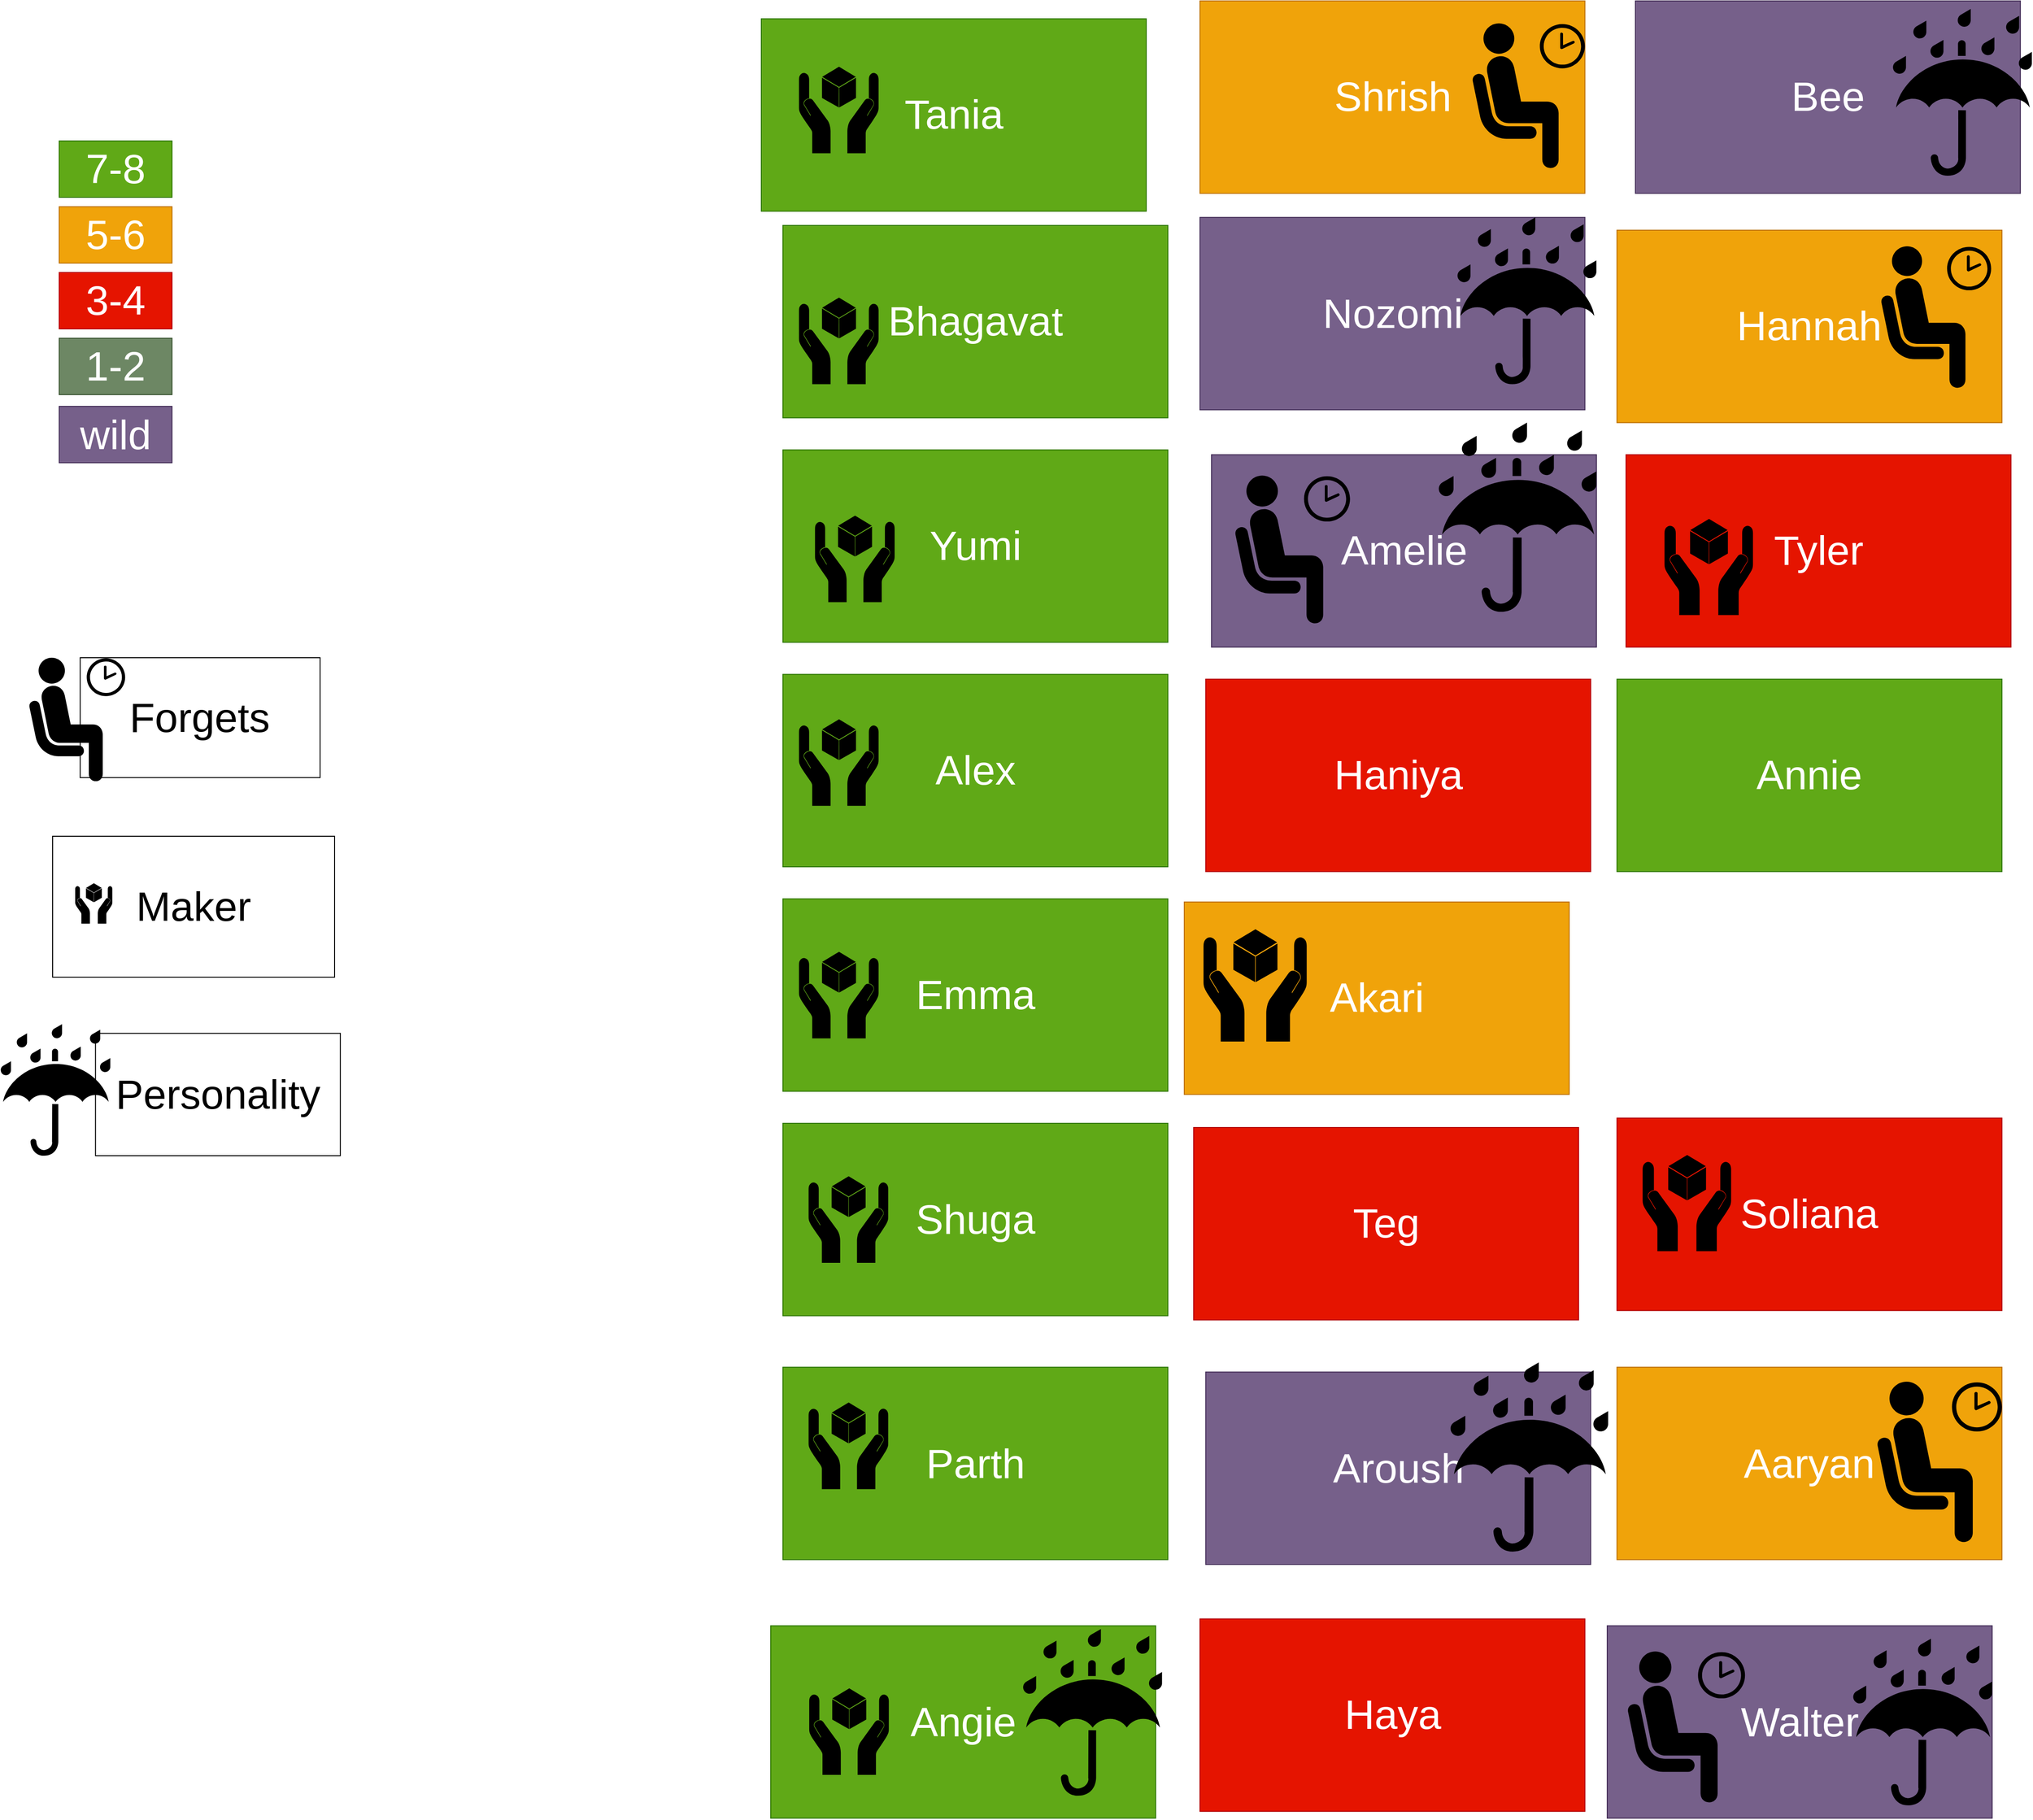 <mxfile compressed="true" version="14.2.2" type="github"><diagram id="s_-eThFUBS0oR-uJmv-d" name="Page-1"><mxGraphModel dx="5787" dy="3087" grid="1" gridSize="10" guides="1" tooltips="1" connect="1" arrows="1" fold="1" page="1" pageScale="1" pageWidth="3300" pageHeight="2339" math="0" shadow="0"><root><mxCell id="0"/><mxCell id="1" parent="0"/><mxCell id="NkzBu5EcOkuSQL3rG8vL-12" value="7-8" style="rounded=0;whiteSpace=wrap;html=1;fillColor=#60a917;strokeColor=#2D7600;fontColor=#ffffff;fontSize=44;" parent="1" vertex="1"><mxGeometry x="223" y="250" width="120" height="60" as="geometry"/></mxCell><mxCell id="NkzBu5EcOkuSQL3rG8vL-13" value="5-6" style="rounded=0;whiteSpace=wrap;html=1;fillColor=#f0a30a;strokeColor=#BD7000;fontColor=#ffffff;fontSize=44;" parent="1" vertex="1"><mxGeometry x="223" y="320" width="120" height="60" as="geometry"/></mxCell><mxCell id="NkzBu5EcOkuSQL3rG8vL-14" value="3-4" style="rounded=0;whiteSpace=wrap;html=1;fillColor=#e51400;strokeColor=#B20000;fontColor=#ffffff;fontSize=44;" parent="1" vertex="1"><mxGeometry x="223" y="390" width="120" height="60" as="geometry"/></mxCell><mxCell id="NkzBu5EcOkuSQL3rG8vL-15" value="1-2" style="rounded=0;whiteSpace=wrap;html=1;fillColor=#6d8764;strokeColor=#3A5431;fontColor=#ffffff;fontSize=44;" parent="1" vertex="1"><mxGeometry x="223" y="460" width="120" height="60" as="geometry"/></mxCell><mxCell id="NkzBu5EcOkuSQL3rG8vL-16" value="wild" style="rounded=0;whiteSpace=wrap;html=1;fillColor=#76608a;strokeColor=#432D57;fontColor=#ffffff;fontSize=44;" parent="1" vertex="1"><mxGeometry x="223" y="532.5" width="120" height="60" as="geometry"/></mxCell><mxCell id="NkzBu5EcOkuSQL3rG8vL-40" value="" style="group;fontSize=44;" parent="1" vertex="1" connectable="0"><mxGeometry x="190" y="1190" width="332.1" height="140" as="geometry"/></mxCell><mxCell id="NkzBu5EcOkuSQL3rG8vL-41" value="Personality" style="rounded=0;whiteSpace=wrap;html=1;fontSize=44;" parent="NkzBu5EcOkuSQL3rG8vL-40" vertex="1"><mxGeometry x="71.629" y="9.767" width="260.471" height="130.233" as="geometry"/></mxCell><mxCell id="NkzBu5EcOkuSQL3rG8vL-42" value="" style="shape=mxgraph.signs.safety.keep_dry;html=1;pointerEvents=1;fillColor=#000000;strokeColor=none;verticalLabelPosition=bottom;verticalAlign=top;align=center;fontSize=44;" parent="NkzBu5EcOkuSQL3rG8vL-40" vertex="1"><mxGeometry x="-30" width="117.385" height="140" as="geometry"/></mxCell><mxCell id="NkzBu5EcOkuSQL3rG8vL-43" value="" style="group;fontSize=44;" parent="1" vertex="1" connectable="0"><mxGeometry x="190" y="800" width="310.54" height="134" as="geometry"/></mxCell><mxCell id="NkzBu5EcOkuSQL3rG8vL-44" value="Forgets" style="rounded=0;whiteSpace=wrap;html=1;fontSize=44;" parent="NkzBu5EcOkuSQL3rG8vL-43" vertex="1"><mxGeometry x="55.302" width="255.238" height="127.619" as="geometry"/></mxCell><mxCell id="NkzBu5EcOkuSQL3rG8vL-45" value="" style="shape=mxgraph.signs.people.waiting_room_1;html=1;pointerEvents=1;fillColor=#000000;strokeColor=none;verticalLabelPosition=bottom;verticalAlign=top;align=center;fontSize=44;" parent="NkzBu5EcOkuSQL3rG8vL-43" vertex="1"><mxGeometry width="103.18" height="134" as="geometry"/></mxCell><mxCell id="NkzBu5EcOkuSQL3rG8vL-52" value="" style="group;fontSize=44;" parent="1" vertex="1" connectable="0"><mxGeometry x="190" y="990" width="326" height="150" as="geometry"/></mxCell><mxCell id="NkzBu5EcOkuSQL3rG8vL-53" value="Maker" style="rounded=0;whiteSpace=wrap;html=1;fontSize=44;" parent="NkzBu5EcOkuSQL3rG8vL-52" vertex="1"><mxGeometry x="26" width="300" height="150" as="geometry"/></mxCell><mxCell id="NkzBu5EcOkuSQL3rG8vL-54" value="" style="shape=mxgraph.signs.safety.handle_with_care;html=1;pointerEvents=1;fillColor=#000000;strokeColor=none;verticalLabelPosition=bottom;verticalAlign=top;align=center;fontSize=44;" parent="NkzBu5EcOkuSQL3rG8vL-52" vertex="1"><mxGeometry x="50" y="50" width="39.53" height="43" as="geometry"/></mxCell><mxCell id="NkzBu5EcOkuSQL3rG8vL-76" value="Haya" style="rounded=0;whiteSpace=wrap;html=1;fillColor=#e51400;strokeColor=#B20000;fontColor=#ffffff;fontSize=44;" parent="1" vertex="1"><mxGeometry x="1436.688" y="1823.041" width="409.558" height="204.779" as="geometry"/></mxCell><mxCell id="NkzBu5EcOkuSQL3rG8vL-81" value="Haniya" style="rounded=0;whiteSpace=wrap;html=1;fillColor=#e51400;strokeColor=#B20000;fontColor=#ffffff;fontSize=44;" parent="1" vertex="1"><mxGeometry x="1442.832" y="822.847" width="409.558" height="204.779" as="geometry"/></mxCell><mxCell id="NkzBu5EcOkuSQL3rG8vL-82" value="Annie" style="rounded=0;whiteSpace=wrap;html=1;fillColor=#60a917;strokeColor=#2D7600;fontColor=#ffffff;fontSize=44;" parent="1" vertex="1"><mxGeometry x="1880.377" y="822.847" width="409.558" height="204.779" as="geometry"/></mxCell><mxCell id="NkzBu5EcOkuSQL3rG8vL-83" value="Teg" style="rounded=0;whiteSpace=wrap;html=1;fillColor=#e51400;strokeColor=#B20000;fontColor=#ffffff;fontSize=44;" parent="1" vertex="1"><mxGeometry x="1429.997" y="1300.001" width="409.558" height="204.779" as="geometry"/></mxCell><mxCell id="NkzBu5EcOkuSQL3rG8vL-84" value="" style="group;fontSize=44;" parent="1" vertex="1" connectable="0"><mxGeometry x="1870.002" y="1830.287" width="409.558" height="204.779" as="geometry"/></mxCell><mxCell id="NkzBu5EcOkuSQL3rG8vL-85" value="Walter" style="rounded=0;whiteSpace=wrap;html=1;fillColor=#76608a;strokeColor=#432D57;fontColor=#ffffff;fontSize=44;" parent="NkzBu5EcOkuSQL3rG8vL-84" vertex="1"><mxGeometry width="409.558" height="204.779" as="geometry"/></mxCell><mxCell id="NkzBu5EcOkuSQL3rG8vL-86" value="" style="group;fontSize=44;" parent="NkzBu5EcOkuSQL3rG8vL-84" vertex="1" connectable="0"><mxGeometry x="20.478" y="13.652" width="389.081" height="177.475" as="geometry"/></mxCell><mxCell id="NkzBu5EcOkuSQL3rG8vL-87" value="" style="shape=mxgraph.signs.safety.keep_dry;html=1;pointerEvents=1;fillColor=#000000;strokeColor=none;verticalLabelPosition=bottom;verticalAlign=top;align=center;fontSize=44;" parent="NkzBu5EcOkuSQL3rG8vL-86" vertex="1"><mxGeometry x="240.274" width="148.806" height="177.475" as="geometry"/></mxCell><mxCell id="NkzBu5EcOkuSQL3rG8vL-88" value="" style="shape=mxgraph.signs.people.waiting_room_1;html=1;pointerEvents=1;fillColor=#000000;strokeColor=none;verticalLabelPosition=bottom;verticalAlign=top;align=center;fontSize=44;" parent="NkzBu5EcOkuSQL3rG8vL-86" vertex="1"><mxGeometry y="13.652" width="126.144" height="163.823" as="geometry"/></mxCell><mxCell id="NkzBu5EcOkuSQL3rG8vL-89" value="" style="group;fontSize=44;" parent="1" vertex="1" connectable="0"><mxGeometry x="1436.688" y="331.377" width="421.845" height="204.779" as="geometry"/></mxCell><mxCell id="NkzBu5EcOkuSQL3rG8vL-90" value="Nozomi" style="rounded=0;whiteSpace=wrap;html=1;fillColor=#76608a;strokeColor=#432D57;fontColor=#ffffff;fontSize=44;" parent="NkzBu5EcOkuSQL3rG8vL-89" vertex="1"><mxGeometry width="409.558" height="204.779" as="geometry"/></mxCell><mxCell id="NkzBu5EcOkuSQL3rG8vL-91" value="" style="shape=mxgraph.signs.safety.keep_dry;html=1;pointerEvents=1;fillColor=#000000;strokeColor=none;verticalLabelPosition=bottom;verticalAlign=top;align=center;fontSize=44;" parent="NkzBu5EcOkuSQL3rG8vL-89" vertex="1"><mxGeometry x="273.039" width="148.806" height="177.475" as="geometry"/></mxCell><mxCell id="NkzBu5EcOkuSQL3rG8vL-92" value="" style="group;fontSize=44;" parent="1" vertex="1" connectable="0"><mxGeometry x="1900.005" y="100.999" width="421.845" height="204.779" as="geometry"/></mxCell><mxCell id="NkzBu5EcOkuSQL3rG8vL-93" value="Bee" style="rounded=0;whiteSpace=wrap;html=1;fillColor=#76608a;strokeColor=#432D57;fontColor=#ffffff;fontSize=44;" parent="NkzBu5EcOkuSQL3rG8vL-92" vertex="1"><mxGeometry width="409.558" height="204.779" as="geometry"/></mxCell><mxCell id="NkzBu5EcOkuSQL3rG8vL-94" value="" style="shape=mxgraph.signs.safety.keep_dry;html=1;pointerEvents=1;fillColor=#000000;strokeColor=none;verticalLabelPosition=bottom;verticalAlign=top;align=center;fontSize=44;" parent="NkzBu5EcOkuSQL3rG8vL-92" vertex="1"><mxGeometry x="273.039" y="8.532" width="148.806" height="177.475" as="geometry"/></mxCell><mxCell id="NkzBu5EcOkuSQL3rG8vL-95" value="" style="group;fontSize=44;" parent="1" vertex="1" connectable="0"><mxGeometry x="1448.975" y="549.808" width="409.558" height="238.909" as="geometry"/></mxCell><mxCell id="NkzBu5EcOkuSQL3rG8vL-96" value="Amelie" style="rounded=0;whiteSpace=wrap;html=1;fillColor=#76608a;strokeColor=#432D57;fontColor=#ffffff;fontSize=44;" parent="NkzBu5EcOkuSQL3rG8vL-95" vertex="1"><mxGeometry y="34.13" width="409.558" height="204.779" as="geometry"/></mxCell><mxCell id="NkzBu5EcOkuSQL3rG8vL-97" value="" style="group;fontSize=44;" parent="NkzBu5EcOkuSQL3rG8vL-95" vertex="1" connectable="0"><mxGeometry x="23.891" width="385.668" height="216.725" as="geometry"/></mxCell><mxCell id="NkzBu5EcOkuSQL3rG8vL-98" value="" style="shape=mxgraph.signs.safety.keep_dry;html=1;pointerEvents=1;fillColor=#000000;strokeColor=none;verticalLabelPosition=bottom;verticalAlign=top;align=center;fontSize=44;" parent="NkzBu5EcOkuSQL3rG8vL-97" vertex="1"><mxGeometry x="216.827" width="168.84" height="201.366" as="geometry"/></mxCell><mxCell id="NkzBu5EcOkuSQL3rG8vL-99" value="" style="shape=mxgraph.signs.people.waiting_room_1;html=1;pointerEvents=1;fillColor=#000000;strokeColor=none;verticalLabelPosition=bottom;verticalAlign=top;align=center;fontSize=44;" parent="NkzBu5EcOkuSQL3rG8vL-97" vertex="1"><mxGeometry y="56.314" width="123.516" height="160.41" as="geometry"/></mxCell><mxCell id="NkzBu5EcOkuSQL3rG8vL-100" value="" style="group;fontSize=44;" parent="1" vertex="1" connectable="0"><mxGeometry x="1442.828" y="1550.002" width="428.193" height="215.018" as="geometry"/></mxCell><mxCell id="NkzBu5EcOkuSQL3rG8vL-101" value="Aroush" style="rounded=0;whiteSpace=wrap;html=1;fillColor=#76608a;strokeColor=#432D57;fontColor=#ffffff;fontSize=44;" parent="NkzBu5EcOkuSQL3rG8vL-100" vertex="1"><mxGeometry y="10.239" width="409.558" height="204.779" as="geometry"/></mxCell><mxCell id="NkzBu5EcOkuSQL3rG8vL-102" value="" style="shape=mxgraph.signs.safety.keep_dry;html=1;pointerEvents=1;fillColor=#000000;strokeColor=none;verticalLabelPosition=bottom;verticalAlign=top;align=center;fontSize=44;" parent="NkzBu5EcOkuSQL3rG8vL-100" vertex="1"><mxGeometry x="259.387" width="168.806" height="201.366" as="geometry"/></mxCell><mxCell id="NkzBu5EcOkuSQL3rG8vL-103" value="" style="group;fontSize=44;" parent="1" vertex="1" connectable="0"><mxGeometry x="1880.372" y="345.03" width="409.558" height="204.779" as="geometry"/></mxCell><mxCell id="NkzBu5EcOkuSQL3rG8vL-104" value="Hannah" style="rounded=0;whiteSpace=wrap;html=1;fillColor=#f0a30a;strokeColor=#BD7000;fontColor=#ffffff;fontSize=44;" parent="NkzBu5EcOkuSQL3rG8vL-103" vertex="1"><mxGeometry width="409.558" height="204.779" as="geometry"/></mxCell><mxCell id="NkzBu5EcOkuSQL3rG8vL-105" value="" style="shape=mxgraph.signs.people.waiting_room_1;html=1;pointerEvents=1;fillColor=#000000;strokeColor=none;verticalLabelPosition=bottom;verticalAlign=top;align=center;fontSize=44;" parent="NkzBu5EcOkuSQL3rG8vL-103" vertex="1"><mxGeometry x="279.865" y="17.065" width="118.26" height="153.584" as="geometry"/></mxCell><mxCell id="NkzBu5EcOkuSQL3rG8vL-106" value="" style="group;fontSize=44;" parent="1" vertex="1" connectable="0"><mxGeometry x="1880.376" y="1555.12" width="409.558" height="204.779" as="geometry"/></mxCell><mxCell id="NkzBu5EcOkuSQL3rG8vL-107" value="Aaryan" style="rounded=0;whiteSpace=wrap;html=1;fillColor=#f0a30a;strokeColor=#BD7000;fontColor=#ffffff;fontSize=44;" parent="NkzBu5EcOkuSQL3rG8vL-106" vertex="1"><mxGeometry width="409.558" height="204.779" as="geometry"/></mxCell><mxCell id="NkzBu5EcOkuSQL3rG8vL-108" value="" style="shape=mxgraph.signs.people.waiting_room_1;html=1;pointerEvents=1;fillColor=#000000;strokeColor=none;verticalLabelPosition=bottom;verticalAlign=top;align=center;fontSize=44;" parent="NkzBu5EcOkuSQL3rG8vL-106" vertex="1"><mxGeometry x="275.53" y="15.358" width="134.028" height="174.062" as="geometry"/></mxCell><mxCell id="NkzBu5EcOkuSQL3rG8vL-109" value="" style="group;fontSize=44;" parent="1" vertex="1" connectable="0"><mxGeometry x="1436.688" y="101" width="409.558" height="204.779" as="geometry"/></mxCell><mxCell id="NkzBu5EcOkuSQL3rG8vL-110" value="Shrish" style="rounded=0;whiteSpace=wrap;html=1;fillColor=#f0a30a;strokeColor=#BD7000;fontColor=#ffffff;fontSize=44;" parent="NkzBu5EcOkuSQL3rG8vL-109" vertex="1"><mxGeometry width="409.558" height="204.779" as="geometry"/></mxCell><mxCell id="NkzBu5EcOkuSQL3rG8vL-111" value="" style="shape=mxgraph.signs.people.waiting_room_1;html=1;pointerEvents=1;fillColor=#000000;strokeColor=none;verticalLabelPosition=bottom;verticalAlign=top;align=center;fontSize=44;" parent="NkzBu5EcOkuSQL3rG8vL-109" vertex="1"><mxGeometry x="288.67" y="23.891" width="120.888" height="156.997" as="geometry"/></mxCell><mxCell id="NkzBu5EcOkuSQL3rG8vL-118" value="" style="group;fontSize=44;" parent="1" vertex="1" connectable="0"><mxGeometry x="993" y="1555.121" width="409.558" height="204.779" as="geometry"/></mxCell><mxCell id="NkzBu5EcOkuSQL3rG8vL-119" value="Parth" style="rounded=0;whiteSpace=wrap;html=1;fillColor=#60a917;strokeColor=#2D7600;fontColor=#ffffff;fontSize=44;" parent="NkzBu5EcOkuSQL3rG8vL-118" vertex="1"><mxGeometry width="409.558" height="204.779" as="geometry"/></mxCell><mxCell id="NkzBu5EcOkuSQL3rG8vL-120" value="" style="shape=mxgraph.signs.safety.handle_with_care;html=1;pointerEvents=1;fillColor=#000000;strokeColor=none;verticalLabelPosition=bottom;verticalAlign=top;align=center;fontSize=44;" parent="NkzBu5EcOkuSQL3rG8vL-118" vertex="1"><mxGeometry x="27.304" y="37.543" width="84.71" height="92.151" as="geometry"/></mxCell><mxCell id="NkzBu5EcOkuSQL3rG8vL-121" value="" style="group;fontSize=44;" parent="1" vertex="1" connectable="0"><mxGeometry x="1880.377" y="1289.996" width="409.558" height="204.779" as="geometry"/></mxCell><mxCell id="NkzBu5EcOkuSQL3rG8vL-122" value="Soliana" style="rounded=0;whiteSpace=wrap;html=1;fillColor=#e51400;strokeColor=#B20000;fontColor=#ffffff;fontSize=44;" parent="NkzBu5EcOkuSQL3rG8vL-121" vertex="1"><mxGeometry width="409.558" height="204.779" as="geometry"/></mxCell><mxCell id="NkzBu5EcOkuSQL3rG8vL-123" value="" style="shape=mxgraph.signs.safety.handle_with_care;html=1;pointerEvents=1;fillColor=#000000;strokeColor=none;verticalLabelPosition=bottom;verticalAlign=top;align=center;fontSize=44;" parent="NkzBu5EcOkuSQL3rG8vL-121" vertex="1"><mxGeometry x="27.304" y="39.249" width="94.13" height="102.39" as="geometry"/></mxCell><mxCell id="NkzBu5EcOkuSQL3rG8vL-124" value="" style="group;fontSize=44;" parent="1" vertex="1" connectable="0"><mxGeometry x="1889.996" y="583.941" width="409.558" height="204.779" as="geometry"/></mxCell><mxCell id="NkzBu5EcOkuSQL3rG8vL-125" value="Tyler" style="rounded=0;whiteSpace=wrap;html=1;fillColor=#e51400;strokeColor=#B20000;fontColor=#ffffff;fontSize=44;" parent="NkzBu5EcOkuSQL3rG8vL-124" vertex="1"><mxGeometry width="409.558" height="204.779" as="geometry"/></mxCell><mxCell id="NkzBu5EcOkuSQL3rG8vL-126" value="" style="shape=mxgraph.signs.safety.handle_with_care;html=1;pointerEvents=1;fillColor=#000000;strokeColor=none;verticalLabelPosition=bottom;verticalAlign=top;align=center;fontSize=44;" parent="NkzBu5EcOkuSQL3rG8vL-124" vertex="1"><mxGeometry x="40.956" y="68.26" width="94.13" height="102.39" as="geometry"/></mxCell><mxCell id="NkzBu5EcOkuSQL3rG8vL-127" value="" style="group;fontSize=44;" parent="1" vertex="1" connectable="0"><mxGeometry x="1419.998" y="1059.996" width="409.558" height="204.779" as="geometry"/></mxCell><mxCell id="NkzBu5EcOkuSQL3rG8vL-128" value="Akari" style="rounded=0;whiteSpace=wrap;html=1;fillColor=#f0a30a;strokeColor=#BD7000;fontColor=#ffffff;fontSize=44;" parent="NkzBu5EcOkuSQL3rG8vL-127" vertex="1"><mxGeometry width="409.558" height="204.779" as="geometry"/></mxCell><mxCell id="NkzBu5EcOkuSQL3rG8vL-129" value="" style="shape=mxgraph.signs.safety.handle_with_care;html=1;pointerEvents=1;fillColor=#000000;strokeColor=none;verticalLabelPosition=bottom;verticalAlign=top;align=center;fontSize=44;" parent="NkzBu5EcOkuSQL3rG8vL-127" vertex="1"><mxGeometry x="20.478" y="29.01" width="109.796" height="119.455" as="geometry"/></mxCell><mxCell id="NkzBu5EcOkuSQL3rG8vL-130" value="" style="group;fontSize=44;" parent="1" vertex="1" connectable="0"><mxGeometry x="980.003" y="1830.291" width="416.384" height="204.779" as="geometry"/></mxCell><mxCell id="NkzBu5EcOkuSQL3rG8vL-131" value="Angie" style="rounded=0;whiteSpace=wrap;html=1;fillColor=#60a917;strokeColor=#2D7600;fontColor=#ffffff;fontSize=44;" parent="NkzBu5EcOkuSQL3rG8vL-130" vertex="1"><mxGeometry width="409.558" height="204.779" as="geometry"/></mxCell><mxCell id="NkzBu5EcOkuSQL3rG8vL-132" value="" style="shape=mxgraph.signs.safety.keep_dry;html=1;pointerEvents=1;fillColor=#000000;strokeColor=none;verticalLabelPosition=bottom;verticalAlign=top;align=center;fontSize=44;" parent="NkzBu5EcOkuSQL3rG8vL-130" vertex="1"><mxGeometry x="267.578" y="3.413" width="148.806" height="177.475" as="geometry"/></mxCell><mxCell id="NkzBu5EcOkuSQL3rG8vL-133" value="" style="shape=mxgraph.signs.safety.handle_with_care;html=1;pointerEvents=1;fillColor=#000000;strokeColor=none;verticalLabelPosition=bottom;verticalAlign=top;align=center;fontSize=44;" parent="NkzBu5EcOkuSQL3rG8vL-130" vertex="1"><mxGeometry x="40.956" y="66.553" width="84.71" height="92.151" as="geometry"/></mxCell><mxCell id="KHVAhowE8Oyq_OLC6eID-3" value="" style="group" parent="1" vertex="1" connectable="0"><mxGeometry x="970" y="120" width="409.558" height="204.779" as="geometry"/></mxCell><mxCell id="NkzBu5EcOkuSQL3rG8vL-74" value="Tania" style="rounded=0;whiteSpace=wrap;html=1;fillColor=#60a917;strokeColor=#2D7600;fontColor=#ffffff;fontSize=44;" parent="KHVAhowE8Oyq_OLC6eID-3" vertex="1"><mxGeometry width="409.558" height="204.779" as="geometry"/></mxCell><mxCell id="NkzBu5EcOkuSQL3rG8vL-117" value="" style="shape=mxgraph.signs.safety.handle_with_care;html=1;pointerEvents=1;fillColor=#000000;strokeColor=none;verticalLabelPosition=bottom;verticalAlign=top;align=center;fontSize=44;container=1;" parent="KHVAhowE8Oyq_OLC6eID-3" vertex="1"><mxGeometry x="40.065" y="50.966" width="84.71" height="92.151" as="geometry"/></mxCell><mxCell id="KHVAhowE8Oyq_OLC6eID-4" value="" style="group" parent="1" vertex="1" connectable="0"><mxGeometry x="993" y="339.909" width="409.558" height="204.779" as="geometry"/></mxCell><mxCell id="NkzBu5EcOkuSQL3rG8vL-78" value="Bhagavat" style="rounded=0;whiteSpace=wrap;html=1;fillColor=#60a917;strokeColor=#2D7600;fontColor=#ffffff;fontSize=44;" parent="KHVAhowE8Oyq_OLC6eID-4" vertex="1"><mxGeometry width="409.558" height="204.779" as="geometry"/></mxCell><mxCell id="NkzBu5EcOkuSQL3rG8vL-116" value="" style="shape=mxgraph.signs.safety.handle_with_care;html=1;pointerEvents=1;fillColor=#000000;strokeColor=none;verticalLabelPosition=bottom;verticalAlign=top;align=center;fontSize=44;" parent="KHVAhowE8Oyq_OLC6eID-4" vertex="1"><mxGeometry x="17.065" y="76.792" width="84.71" height="92.151" as="geometry"/></mxCell><mxCell id="KHVAhowE8Oyq_OLC6eID-5" value="" style="group" parent="1" vertex="1" connectable="0"><mxGeometry x="993" y="578.818" width="409.558" height="204.779" as="geometry"/></mxCell><mxCell id="NkzBu5EcOkuSQL3rG8vL-77" value="Yumi" style="rounded=0;whiteSpace=wrap;html=1;fillColor=#60a917;strokeColor=#2D7600;fontColor=#ffffff;fontSize=44;" parent="KHVAhowE8Oyq_OLC6eID-5" vertex="1"><mxGeometry width="409.558" height="204.779" as="geometry"/></mxCell><mxCell id="NkzBu5EcOkuSQL3rG8vL-115" value="" style="shape=mxgraph.signs.safety.handle_with_care;html=1;pointerEvents=1;fillColor=#000000;strokeColor=none;verticalLabelPosition=bottom;verticalAlign=top;align=center;fontSize=44;" parent="KHVAhowE8Oyq_OLC6eID-5" vertex="1"><mxGeometry x="34.13" y="69.966" width="84.71" height="92.151" as="geometry"/></mxCell><mxCell id="KHVAhowE8Oyq_OLC6eID-6" value="" style="group" parent="1" vertex="1" connectable="0"><mxGeometry x="993" y="817.727" width="409.558" height="204.779" as="geometry"/></mxCell><mxCell id="NkzBu5EcOkuSQL3rG8vL-80" value="Alex" style="rounded=0;whiteSpace=wrap;html=1;fillColor=#60a917;strokeColor=#2D7600;fontColor=#ffffff;fontSize=44;" parent="KHVAhowE8Oyq_OLC6eID-6" vertex="1"><mxGeometry width="409.558" height="204.779" as="geometry"/></mxCell><mxCell id="NkzBu5EcOkuSQL3rG8vL-114" value="" style="shape=mxgraph.signs.safety.handle_with_care;html=1;pointerEvents=1;fillColor=#000000;strokeColor=none;verticalLabelPosition=bottom;verticalAlign=top;align=center;fontSize=44;" parent="KHVAhowE8Oyq_OLC6eID-6" vertex="1"><mxGeometry x="17.065" y="47.782" width="84.71" height="92.151" as="geometry"/></mxCell><mxCell id="KHVAhowE8Oyq_OLC6eID-7" value="" style="group" parent="1" vertex="1" connectable="0"><mxGeometry x="993" y="1056.636" width="409.558" height="204.779" as="geometry"/></mxCell><mxCell id="NkzBu5EcOkuSQL3rG8vL-79" value="Emma" style="rounded=0;whiteSpace=wrap;html=1;fillColor=#60a917;strokeColor=#2D7600;fontColor=#ffffff;fontSize=44;" parent="KHVAhowE8Oyq_OLC6eID-7" vertex="1"><mxGeometry width="409.558" height="204.779" as="geometry"/></mxCell><mxCell id="NkzBu5EcOkuSQL3rG8vL-113" value="" style="shape=mxgraph.signs.safety.handle_with_care;html=1;pointerEvents=1;fillColor=#000000;strokeColor=none;verticalLabelPosition=bottom;verticalAlign=top;align=center;fontSize=44;" parent="KHVAhowE8Oyq_OLC6eID-7" vertex="1"><mxGeometry x="17.065" y="56.314" width="84.71" height="92.151" as="geometry"/></mxCell><mxCell id="KHVAhowE8Oyq_OLC6eID-8" value="" style="group" parent="1" vertex="1" connectable="0"><mxGeometry x="993" y="1295.546" width="409.558" height="204.779" as="geometry"/></mxCell><mxCell id="NkzBu5EcOkuSQL3rG8vL-75" value="Shuga" style="rounded=0;whiteSpace=wrap;html=1;fillColor=#60a917;strokeColor=#2D7600;fontColor=#ffffff;fontSize=44;" parent="KHVAhowE8Oyq_OLC6eID-8" vertex="1"><mxGeometry width="409.558" height="204.779" as="geometry"/></mxCell><mxCell id="NkzBu5EcOkuSQL3rG8vL-112" value="" style="shape=mxgraph.signs.safety.handle_with_care;html=1;pointerEvents=1;fillColor=#000000;strokeColor=none;verticalLabelPosition=bottom;verticalAlign=top;align=center;fontSize=44;" parent="KHVAhowE8Oyq_OLC6eID-8" vertex="1"><mxGeometry x="27.304" y="56.314" width="84.71" height="92.151" as="geometry"/></mxCell></root></mxGraphModel></diagram></mxfile>